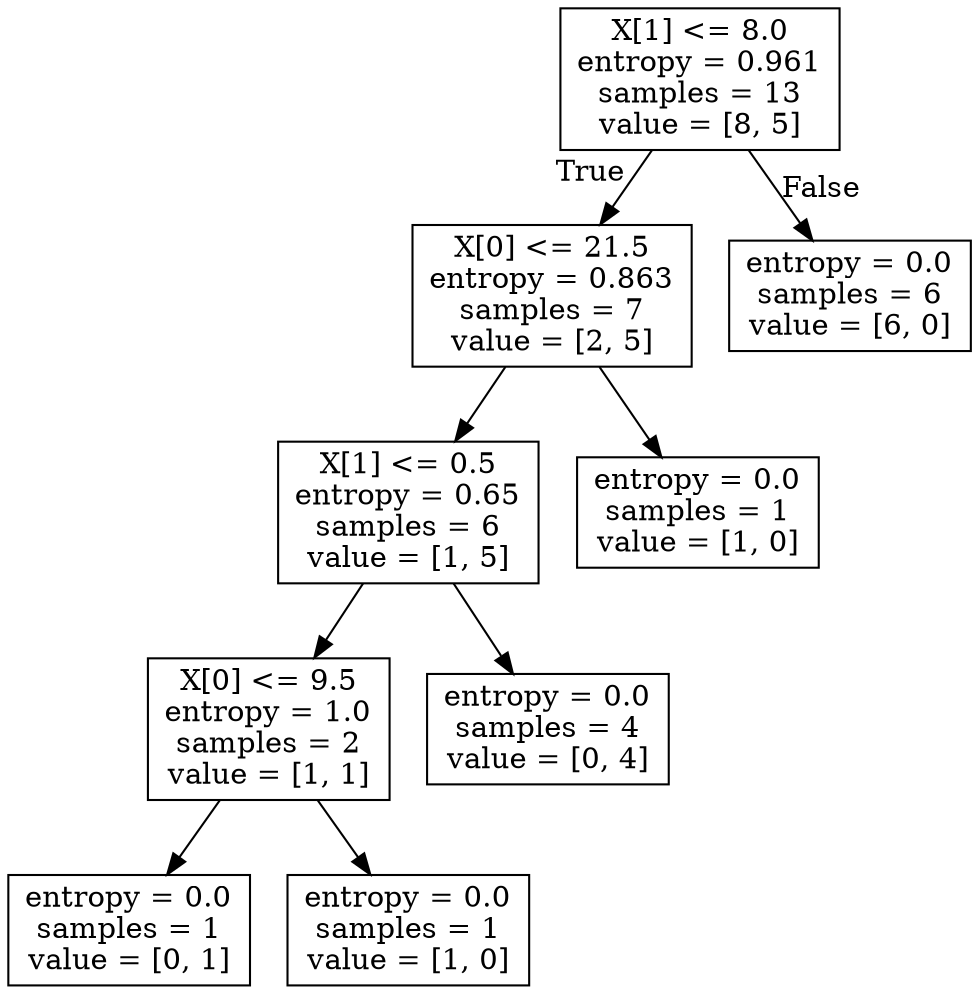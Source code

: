 digraph Tree {
node [shape=box] ;
0 [label="X[1] <= 8.0\nentropy = 0.961\nsamples = 13\nvalue = [8, 5]"] ;
1 [label="X[0] <= 21.5\nentropy = 0.863\nsamples = 7\nvalue = [2, 5]"] ;
0 -> 1 [labeldistance=2.5, labelangle=45, headlabel="True"] ;
2 [label="X[1] <= 0.5\nentropy = 0.65\nsamples = 6\nvalue = [1, 5]"] ;
1 -> 2 ;
3 [label="X[0] <= 9.5\nentropy = 1.0\nsamples = 2\nvalue = [1, 1]"] ;
2 -> 3 ;
4 [label="entropy = 0.0\nsamples = 1\nvalue = [0, 1]"] ;
3 -> 4 ;
5 [label="entropy = 0.0\nsamples = 1\nvalue = [1, 0]"] ;
3 -> 5 ;
6 [label="entropy = 0.0\nsamples = 4\nvalue = [0, 4]"] ;
2 -> 6 ;
7 [label="entropy = 0.0\nsamples = 1\nvalue = [1, 0]"] ;
1 -> 7 ;
8 [label="entropy = 0.0\nsamples = 6\nvalue = [6, 0]"] ;
0 -> 8 [labeldistance=2.5, labelangle=-45, headlabel="False"] ;
}